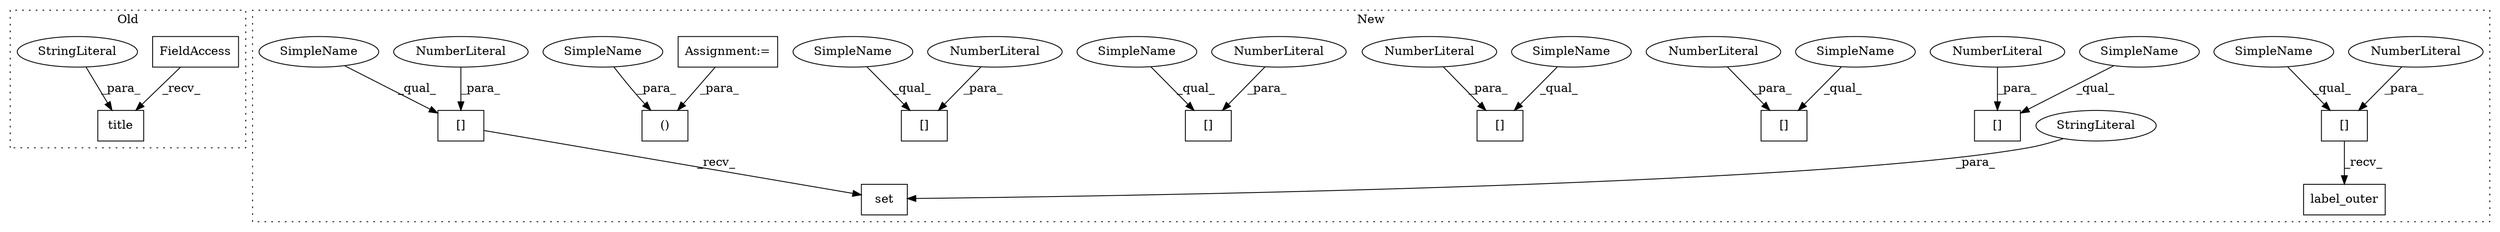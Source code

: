 digraph G {
subgraph cluster0 {
1 [label="title" a="32" s="2046,2064" l="6,1" shape="box"];
5 [label="FieldAccess" a="22" s="2028" l="10" shape="box"];
20 [label="StringLiteral" a="45" s="2052" l="12" shape="ellipse"];
label = "Old";
style="dotted";
}
subgraph cluster1 {
2 [label="label_outer" a="32" s="1535" l="13" shape="box"];
3 [label="[]" a="2" s="1529,1533" l="3,1" shape="box"];
4 [label="NumberLiteral" a="34" s="1532" l="1" shape="ellipse"];
6 [label="[]" a="2" s="1878,1882" l="3,1" shape="box"];
7 [label="()" a="106" s="612" l="18" shape="box"];
8 [label="[]" a="2" s="1890,1894" l="3,1" shape="box"];
9 [label="NumberLiteral" a="34" s="1881" l="1" shape="ellipse"];
10 [label="[]" a="2" s="1485,1489" l="3,1" shape="box"];
11 [label="NumberLiteral" a="34" s="1893" l="1" shape="ellipse"];
12 [label="[]" a="2" s="1497,1501" l="3,1" shape="box"];
13 [label="NumberLiteral" a="34" s="1488" l="1" shape="ellipse"];
14 [label="[]" a="2" s="1724,1728" l="3,1" shape="box"];
15 [label="NumberLiteral" a="34" s="1727" l="1" shape="ellipse"];
16 [label="[]" a="2" s="1695,1699" l="3,1" shape="box"];
17 [label="NumberLiteral" a="34" s="1698" l="1" shape="ellipse"];
18 [label="NumberLiteral" a="34" s="1500" l="1" shape="ellipse"];
19 [label="set" a="32" s="1503,1522" l="4,1" shape="box"];
21 [label="StringLiteral" a="45" s="1507" l="15" shape="ellipse"];
22 [label="Assignment:=" a="7" s="188" l="3" shape="box"];
23 [label="SimpleName" a="42" s="1695" l="2" shape="ellipse"];
24 [label="SimpleName" a="42" s="1485" l="2" shape="ellipse"];
25 [label="SimpleName" a="42" s="1529" l="2" shape="ellipse"];
26 [label="SimpleName" a="42" s="1878" l="2" shape="ellipse"];
27 [label="SimpleName" a="42" s="628" l="2" shape="ellipse"];
28 [label="SimpleName" a="42" s="1724" l="2" shape="ellipse"];
29 [label="SimpleName" a="42" s="1497" l="2" shape="ellipse"];
30 [label="SimpleName" a="42" s="1890" l="2" shape="ellipse"];
label = "New";
style="dotted";
}
3 -> 2 [label="_recv_"];
4 -> 3 [label="_para_"];
5 -> 1 [label="_recv_"];
9 -> 6 [label="_para_"];
11 -> 8 [label="_para_"];
12 -> 19 [label="_recv_"];
13 -> 10 [label="_para_"];
15 -> 14 [label="_para_"];
17 -> 16 [label="_para_"];
18 -> 12 [label="_para_"];
20 -> 1 [label="_para_"];
21 -> 19 [label="_para_"];
22 -> 7 [label="_para_"];
23 -> 16 [label="_qual_"];
24 -> 10 [label="_qual_"];
25 -> 3 [label="_qual_"];
26 -> 6 [label="_qual_"];
27 -> 7 [label="_para_"];
28 -> 14 [label="_qual_"];
29 -> 12 [label="_qual_"];
30 -> 8 [label="_qual_"];
}